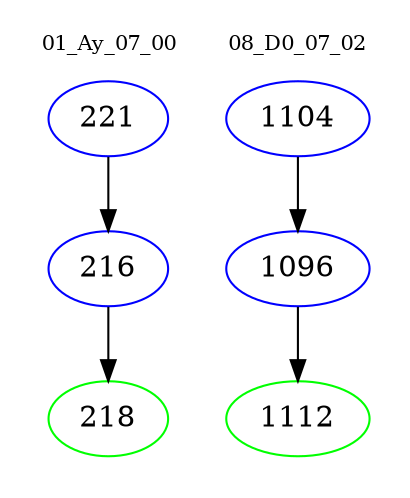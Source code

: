 digraph{
subgraph cluster_0 {
color = white
label = "01_Ay_07_00";
fontsize=10;
T0_221 [label="221", color="blue"]
T0_221 -> T0_216 [color="black"]
T0_216 [label="216", color="blue"]
T0_216 -> T0_218 [color="black"]
T0_218 [label="218", color="green"]
}
subgraph cluster_1 {
color = white
label = "08_D0_07_02";
fontsize=10;
T1_1104 [label="1104", color="blue"]
T1_1104 -> T1_1096 [color="black"]
T1_1096 [label="1096", color="blue"]
T1_1096 -> T1_1112 [color="black"]
T1_1112 [label="1112", color="green"]
}
}

